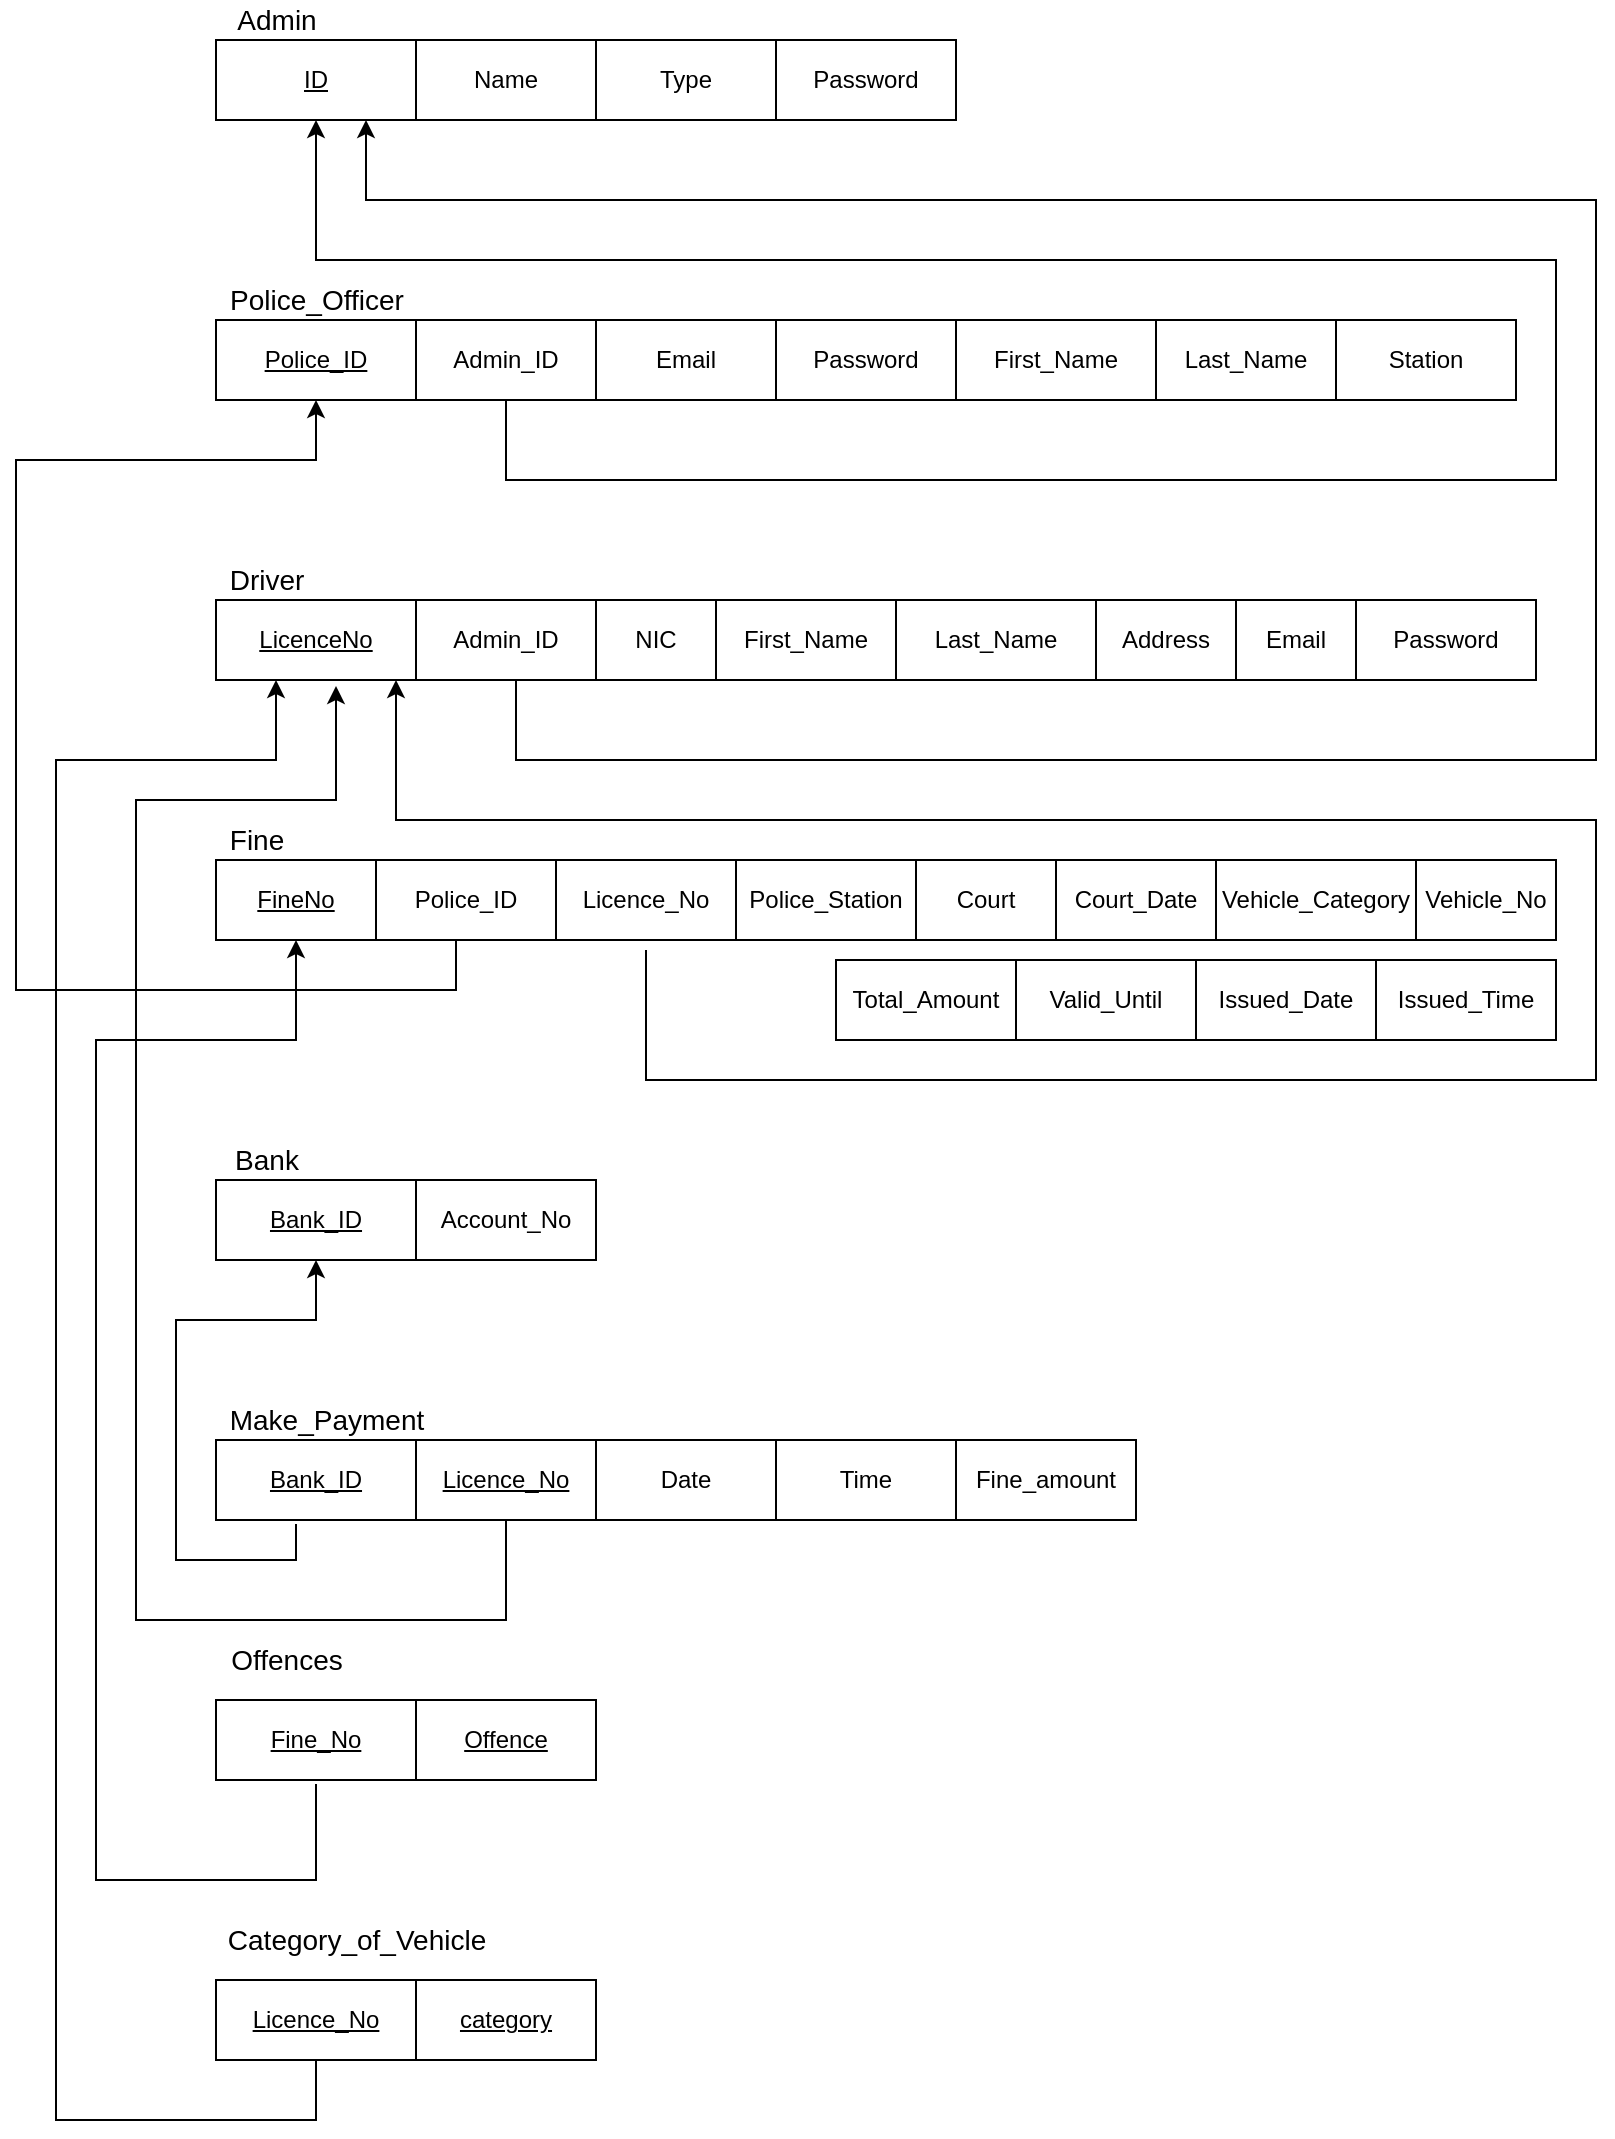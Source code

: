 <mxfile version="12.9.12" type="device"><diagram id="M-Xy5MZf6fK5niCpf5v1" name="Page-1"><mxGraphModel dx="526" dy="378" grid="1" gridSize="10" guides="1" tooltips="1" connect="1" arrows="1" fold="1" page="1" pageScale="1" pageWidth="827" pageHeight="1169" math="0" shadow="0"><root><mxCell id="0"/><mxCell id="1" parent="0"/><mxCell id="SmBCjUTDB5wuTyEj3eWr-1" value="&lt;font style=&quot;font-size: 14px&quot;&gt;Admin&lt;/font&gt;" style="text;html=1;align=center;verticalAlign=middle;resizable=0;points=[];autosize=1;" parent="1" vertex="1"><mxGeometry x="120" y="60" width="60" height="20" as="geometry"/></mxCell><mxCell id="SmBCjUTDB5wuTyEj3eWr-2" value="&lt;font style=&quot;font-size: 14px&quot;&gt;Police_Officer&lt;/font&gt;" style="text;html=1;align=center;verticalAlign=middle;resizable=0;points=[];autosize=1;" parent="1" vertex="1"><mxGeometry x="120" y="200" width="100" height="20" as="geometry"/></mxCell><mxCell id="SmBCjUTDB5wuTyEj3eWr-3" value="&lt;font style=&quot;font-size: 14px&quot;&gt;Driver&lt;/font&gt;" style="text;html=1;align=center;verticalAlign=middle;resizable=0;points=[];autosize=1;" parent="1" vertex="1"><mxGeometry x="120" y="340" width="50" height="20" as="geometry"/></mxCell><mxCell id="SmBCjUTDB5wuTyEj3eWr-4" value="&lt;font style=&quot;font-size: 14px&quot;&gt;Fine&lt;/font&gt;" style="text;html=1;align=center;verticalAlign=middle;resizable=0;points=[];autosize=1;" parent="1" vertex="1"><mxGeometry x="120" y="470" width="40" height="20" as="geometry"/></mxCell><mxCell id="SmBCjUTDB5wuTyEj3eWr-5" value="&lt;font style=&quot;font-size: 14px&quot;&gt;Bank&lt;/font&gt;" style="text;html=1;align=center;verticalAlign=middle;resizable=0;points=[];autosize=1;" parent="1" vertex="1"><mxGeometry x="120" y="630" width="50" height="20" as="geometry"/></mxCell><mxCell id="SmBCjUTDB5wuTyEj3eWr-6" value="&lt;font style=&quot;font-size: 14px&quot;&gt;Make_Payment&lt;/font&gt;" style="text;html=1;align=center;verticalAlign=middle;resizable=0;points=[];autosize=1;" parent="1" vertex="1"><mxGeometry x="120" y="760" width="110" height="20" as="geometry"/></mxCell><mxCell id="SmBCjUTDB5wuTyEj3eWr-7" value="&lt;font style=&quot;font-size: 14px&quot;&gt;Offences&lt;/font&gt;" style="text;html=1;align=center;verticalAlign=middle;resizable=0;points=[];autosize=1;" parent="1" vertex="1"><mxGeometry x="120" y="880" width="70" height="20" as="geometry"/></mxCell><mxCell id="SmBCjUTDB5wuTyEj3eWr-8" value="&lt;u&gt;&lt;font style=&quot;font-size: 12px&quot;&gt;ID&lt;/font&gt;&lt;/u&gt;" style="rounded=0;whiteSpace=wrap;html=1;" parent="1" vertex="1"><mxGeometry x="120" y="80" width="100" height="40" as="geometry"/></mxCell><mxCell id="SmBCjUTDB5wuTyEj3eWr-9" value="Name" style="rounded=0;whiteSpace=wrap;html=1;" parent="1" vertex="1"><mxGeometry x="220" y="80" width="90" height="40" as="geometry"/></mxCell><mxCell id="SmBCjUTDB5wuTyEj3eWr-11" value="Type" style="rounded=0;whiteSpace=wrap;html=1;" parent="1" vertex="1"><mxGeometry x="310" y="80" width="90" height="40" as="geometry"/></mxCell><mxCell id="SmBCjUTDB5wuTyEj3eWr-17" value="&lt;u&gt;&lt;font style=&quot;font-size: 12px&quot;&gt;Police_ID&lt;/font&gt;&lt;/u&gt;" style="rounded=0;whiteSpace=wrap;html=1;" parent="1" vertex="1"><mxGeometry x="120" y="220" width="100" height="40" as="geometry"/></mxCell><mxCell id="SmBCjUTDB5wuTyEj3eWr-18" value="Admin_ID" style="rounded=0;whiteSpace=wrap;html=1;" parent="1" vertex="1"><mxGeometry x="220" y="220" width="90" height="40" as="geometry"/></mxCell><mxCell id="SmBCjUTDB5wuTyEj3eWr-19" value="Email" style="rounded=0;whiteSpace=wrap;html=1;" parent="1" vertex="1"><mxGeometry x="310" y="220" width="90" height="40" as="geometry"/></mxCell><mxCell id="SmBCjUTDB5wuTyEj3eWr-20" value="Password" style="rounded=0;whiteSpace=wrap;html=1;" parent="1" vertex="1"><mxGeometry x="400" y="220" width="90" height="40" as="geometry"/></mxCell><mxCell id="SmBCjUTDB5wuTyEj3eWr-21" value="&lt;u&gt;&lt;font style=&quot;font-size: 12px&quot;&gt;LicenceNo&lt;/font&gt;&lt;/u&gt;" style="rounded=0;whiteSpace=wrap;html=1;" parent="1" vertex="1"><mxGeometry x="120" y="360" width="100" height="40" as="geometry"/></mxCell><mxCell id="SmBCjUTDB5wuTyEj3eWr-22" value="Admin_ID" style="rounded=0;whiteSpace=wrap;html=1;" parent="1" vertex="1"><mxGeometry x="220" y="360" width="90" height="40" as="geometry"/></mxCell><mxCell id="SmBCjUTDB5wuTyEj3eWr-23" value="NIC" style="rounded=0;whiteSpace=wrap;html=1;" parent="1" vertex="1"><mxGeometry x="310" y="360" width="60" height="40" as="geometry"/></mxCell><mxCell id="SmBCjUTDB5wuTyEj3eWr-24" value="First_Name" style="rounded=0;whiteSpace=wrap;html=1;" parent="1" vertex="1"><mxGeometry x="370" y="360" width="90" height="40" as="geometry"/></mxCell><mxCell id="SmBCjUTDB5wuTyEj3eWr-25" value="&lt;font style=&quot;font-size: 12px&quot;&gt;Last_Name&lt;/font&gt;" style="rounded=0;whiteSpace=wrap;html=1;" parent="1" vertex="1"><mxGeometry x="460" y="360" width="100" height="40" as="geometry"/></mxCell><mxCell id="SmBCjUTDB5wuTyEj3eWr-26" value="Address" style="rounded=0;whiteSpace=wrap;html=1;" parent="1" vertex="1"><mxGeometry x="560" y="360" width="70" height="40" as="geometry"/></mxCell><mxCell id="SmBCjUTDB5wuTyEj3eWr-27" value="Email" style="rounded=0;whiteSpace=wrap;html=1;" parent="1" vertex="1"><mxGeometry x="630" y="360" width="60" height="40" as="geometry"/></mxCell><mxCell id="SmBCjUTDB5wuTyEj3eWr-28" value="Password" style="rounded=0;whiteSpace=wrap;html=1;" parent="1" vertex="1"><mxGeometry x="690" y="360" width="90" height="40" as="geometry"/></mxCell><mxCell id="SmBCjUTDB5wuTyEj3eWr-29" value="First_Name" style="rounded=0;whiteSpace=wrap;html=1;" parent="1" vertex="1"><mxGeometry x="490" y="220" width="100" height="40" as="geometry"/></mxCell><mxCell id="SmBCjUTDB5wuTyEj3eWr-30" value="Last_Name" style="rounded=0;whiteSpace=wrap;html=1;" parent="1" vertex="1"><mxGeometry x="590" y="220" width="90" height="40" as="geometry"/></mxCell><mxCell id="SmBCjUTDB5wuTyEj3eWr-31" value="Station" style="rounded=0;whiteSpace=wrap;html=1;" parent="1" vertex="1"><mxGeometry x="680" y="220" width="90" height="40" as="geometry"/></mxCell><mxCell id="SmBCjUTDB5wuTyEj3eWr-33" value="&lt;u&gt;&lt;font style=&quot;font-size: 12px&quot;&gt;FineNo&lt;/font&gt;&lt;/u&gt;" style="rounded=0;whiteSpace=wrap;html=1;" parent="1" vertex="1"><mxGeometry x="120" y="490" width="80" height="40" as="geometry"/></mxCell><mxCell id="SmBCjUTDB5wuTyEj3eWr-34" value="Police_ID" style="rounded=0;whiteSpace=wrap;html=1;" parent="1" vertex="1"><mxGeometry x="200" y="490" width="90" height="40" as="geometry"/></mxCell><mxCell id="SmBCjUTDB5wuTyEj3eWr-48" value="Police_Station" style="rounded=0;whiteSpace=wrap;html=1;" parent="1" vertex="1"><mxGeometry x="380" y="490" width="90" height="40" as="geometry"/></mxCell><mxCell id="SmBCjUTDB5wuTyEj3eWr-35" value="Licence_No" style="rounded=0;whiteSpace=wrap;html=1;" parent="1" vertex="1"><mxGeometry x="290" y="490" width="90" height="40" as="geometry"/></mxCell><mxCell id="SmBCjUTDB5wuTyEj3eWr-36" value="Court" style="rounded=0;whiteSpace=wrap;html=1;" parent="1" vertex="1"><mxGeometry x="470" y="490" width="70" height="40" as="geometry"/></mxCell><mxCell id="SmBCjUTDB5wuTyEj3eWr-37" value="&lt;font style=&quot;font-size: 12px&quot;&gt;Court_Date&lt;/font&gt;" style="rounded=0;whiteSpace=wrap;html=1;" parent="1" vertex="1"><mxGeometry x="540" y="490" width="80" height="40" as="geometry"/></mxCell><mxCell id="SmBCjUTDB5wuTyEj3eWr-38" value="Vehicle_Category" style="rounded=0;whiteSpace=wrap;html=1;" parent="1" vertex="1"><mxGeometry x="620" y="490" width="100" height="40" as="geometry"/></mxCell><mxCell id="SmBCjUTDB5wuTyEj3eWr-39" value="Total_Amount" style="rounded=0;whiteSpace=wrap;html=1;" parent="1" vertex="1"><mxGeometry x="430" y="540" width="90" height="40" as="geometry"/></mxCell><mxCell id="SmBCjUTDB5wuTyEj3eWr-41" value="Valid_Until" style="rounded=0;whiteSpace=wrap;html=1;" parent="1" vertex="1"><mxGeometry x="520" y="540" width="90" height="40" as="geometry"/></mxCell><mxCell id="SmBCjUTDB5wuTyEj3eWr-43" value="Issued_Date" style="rounded=0;whiteSpace=wrap;html=1;" parent="1" vertex="1"><mxGeometry x="610" y="540" width="90" height="40" as="geometry"/></mxCell><mxCell id="SmBCjUTDB5wuTyEj3eWr-46" value="Issued_Time" style="rounded=0;whiteSpace=wrap;html=1;" parent="1" vertex="1"><mxGeometry x="700" y="540" width="90" height="40" as="geometry"/></mxCell><mxCell id="SmBCjUTDB5wuTyEj3eWr-40" value="Vehicle_No" style="rounded=0;whiteSpace=wrap;html=1;" parent="1" vertex="1"><mxGeometry x="720" y="490" width="70" height="40" as="geometry"/></mxCell><mxCell id="SmBCjUTDB5wuTyEj3eWr-50" value="&lt;u&gt;&lt;font style=&quot;font-size: 12px&quot;&gt;Bank_ID&lt;/font&gt;&lt;/u&gt;" style="rounded=0;whiteSpace=wrap;html=1;" parent="1" vertex="1"><mxGeometry x="120" y="650" width="100" height="40" as="geometry"/></mxCell><mxCell id="SmBCjUTDB5wuTyEj3eWr-51" value="Account_No" style="rounded=0;whiteSpace=wrap;html=1;" parent="1" vertex="1"><mxGeometry x="220" y="650" width="90" height="40" as="geometry"/></mxCell><mxCell id="SmBCjUTDB5wuTyEj3eWr-52" value="Fine_amount" style="rounded=0;whiteSpace=wrap;html=1;" parent="1" vertex="1"><mxGeometry x="490" y="780" width="90" height="40" as="geometry"/></mxCell><mxCell id="SmBCjUTDB5wuTyEj3eWr-54" value="&lt;u&gt;&lt;font style=&quot;font-size: 12px&quot;&gt;Bank_ID&lt;/font&gt;&lt;/u&gt;" style="rounded=0;whiteSpace=wrap;html=1;" parent="1" vertex="1"><mxGeometry x="120" y="780" width="100" height="40" as="geometry"/></mxCell><mxCell id="SmBCjUTDB5wuTyEj3eWr-55" value="&lt;u&gt;Licence_No&lt;/u&gt;" style="rounded=0;whiteSpace=wrap;html=1;" parent="1" vertex="1"><mxGeometry x="220" y="780" width="90" height="40" as="geometry"/></mxCell><mxCell id="SmBCjUTDB5wuTyEj3eWr-56" value="Date" style="rounded=0;whiteSpace=wrap;html=1;" parent="1" vertex="1"><mxGeometry x="310" y="780" width="90" height="40" as="geometry"/></mxCell><mxCell id="SmBCjUTDB5wuTyEj3eWr-57" value="Time" style="rounded=0;whiteSpace=wrap;html=1;" parent="1" vertex="1"><mxGeometry x="400" y="780" width="90" height="40" as="geometry"/></mxCell><mxCell id="SmBCjUTDB5wuTyEj3eWr-62" value="&lt;font style=&quot;font-size: 14px&quot;&gt;Category_of_Vehicle&lt;/font&gt;" style="text;html=1;align=center;verticalAlign=middle;resizable=0;points=[];autosize=1;" parent="1" vertex="1"><mxGeometry x="120" y="1020" width="140" height="20" as="geometry"/></mxCell><mxCell id="SmBCjUTDB5wuTyEj3eWr-63" value="&lt;u&gt;&lt;font style=&quot;font-size: 12px&quot;&gt;Fine_No&lt;/font&gt;&lt;/u&gt;" style="rounded=0;whiteSpace=wrap;html=1;" parent="1" vertex="1"><mxGeometry x="120" y="910" width="100" height="40" as="geometry"/></mxCell><mxCell id="SmBCjUTDB5wuTyEj3eWr-64" value="&lt;u&gt;Offence&lt;/u&gt;" style="rounded=0;whiteSpace=wrap;html=1;" parent="1" vertex="1"><mxGeometry x="220" y="910" width="90" height="40" as="geometry"/></mxCell><mxCell id="SmBCjUTDB5wuTyEj3eWr-74" value="" style="edgeStyle=orthogonalEdgeStyle;rounded=0;orthogonalLoop=1;jettySize=auto;html=1;" parent="1" source="SmBCjUTDB5wuTyEj3eWr-67" edge="1"><mxGeometry relative="1" as="geometry"><mxPoint x="150" y="400" as="targetPoint"/><Array as="points"><mxPoint x="170" y="1120"/><mxPoint x="40" y="1120"/><mxPoint x="40" y="440"/><mxPoint x="150" y="440"/></Array></mxGeometry></mxCell><mxCell id="SmBCjUTDB5wuTyEj3eWr-67" value="&lt;u&gt;&lt;font style=&quot;font-size: 12px&quot;&gt;Licence_No&lt;/font&gt;&lt;/u&gt;" style="rounded=0;whiteSpace=wrap;html=1;" parent="1" vertex="1"><mxGeometry x="120" y="1050" width="100" height="40" as="geometry"/></mxCell><mxCell id="SmBCjUTDB5wuTyEj3eWr-68" value="&lt;u&gt;category&lt;/u&gt;" style="rounded=0;whiteSpace=wrap;html=1;" parent="1" vertex="1"><mxGeometry x="220" y="1050" width="90" height="40" as="geometry"/></mxCell><mxCell id="SmBCjUTDB5wuTyEj3eWr-75" value="" style="edgeStyle=orthogonalEdgeStyle;rounded=0;orthogonalLoop=1;jettySize=auto;html=1;" parent="1" edge="1"><mxGeometry relative="1" as="geometry"><mxPoint x="170" y="952" as="sourcePoint"/><mxPoint x="160" y="530" as="targetPoint"/><Array as="points"><mxPoint x="170" y="1000"/><mxPoint x="60" y="1000"/><mxPoint x="60" y="580"/><mxPoint x="160" y="580"/></Array></mxGeometry></mxCell><mxCell id="SmBCjUTDB5wuTyEj3eWr-77" value="" style="edgeStyle=orthogonalEdgeStyle;rounded=0;orthogonalLoop=1;jettySize=auto;html=1;" parent="1" edge="1"><mxGeometry relative="1" as="geometry"><mxPoint x="160" y="822" as="sourcePoint"/><mxPoint x="170" y="690" as="targetPoint"/><Array as="points"><mxPoint x="160" y="840"/><mxPoint x="100" y="840"/><mxPoint x="100" y="720"/><mxPoint x="170" y="720"/></Array></mxGeometry></mxCell><mxCell id="SmBCjUTDB5wuTyEj3eWr-78" value="" style="edgeStyle=orthogonalEdgeStyle;rounded=0;orthogonalLoop=1;jettySize=auto;html=1;exitX=0.5;exitY=1;exitDx=0;exitDy=0;entryX=0.6;entryY=1.075;entryDx=0;entryDy=0;entryPerimeter=0;" parent="1" source="SmBCjUTDB5wuTyEj3eWr-55" target="SmBCjUTDB5wuTyEj3eWr-21" edge="1"><mxGeometry relative="1" as="geometry"><mxPoint x="170" y="832" as="sourcePoint"/><mxPoint x="180" y="440" as="targetPoint"/><Array as="points"><mxPoint x="265" y="870"/><mxPoint x="80" y="870"/><mxPoint x="80" y="460"/><mxPoint x="180" y="460"/></Array></mxGeometry></mxCell><mxCell id="SmBCjUTDB5wuTyEj3eWr-79" value="" style="edgeStyle=orthogonalEdgeStyle;rounded=0;orthogonalLoop=1;jettySize=auto;html=1;entryX=0.5;entryY=1;entryDx=0;entryDy=0;" parent="1" source="SmBCjUTDB5wuTyEj3eWr-34" target="SmBCjUTDB5wuTyEj3eWr-17" edge="1"><mxGeometry relative="1" as="geometry"><mxPoint x="240" y="537" as="sourcePoint"/><mxPoint x="250" y="405" as="targetPoint"/><Array as="points"><mxPoint x="240" y="555"/><mxPoint x="20" y="555"/><mxPoint x="20" y="290"/><mxPoint x="170" y="290"/></Array></mxGeometry></mxCell><mxCell id="SmBCjUTDB5wuTyEj3eWr-80" value="" style="edgeStyle=orthogonalEdgeStyle;rounded=0;orthogonalLoop=1;jettySize=auto;html=1;" parent="1" edge="1"><mxGeometry relative="1" as="geometry"><mxPoint x="335" y="535" as="sourcePoint"/><mxPoint x="210" y="400" as="targetPoint"/><Array as="points"><mxPoint x="335" y="600"/><mxPoint x="810" y="600"/><mxPoint x="810" y="470"/><mxPoint x="210" y="470"/></Array></mxGeometry></mxCell><mxCell id="SmBCjUTDB5wuTyEj3eWr-81" value="" style="edgeStyle=orthogonalEdgeStyle;rounded=0;orthogonalLoop=1;jettySize=auto;html=1;" parent="1" edge="1"><mxGeometry relative="1" as="geometry"><mxPoint x="270" y="400" as="sourcePoint"/><mxPoint x="195" y="120" as="targetPoint"/><Array as="points"><mxPoint x="270" y="440"/><mxPoint x="810" y="440"/><mxPoint x="810" y="160"/><mxPoint x="195" y="160"/></Array></mxGeometry></mxCell><mxCell id="SmBCjUTDB5wuTyEj3eWr-82" value="" style="edgeStyle=orthogonalEdgeStyle;rounded=0;orthogonalLoop=1;jettySize=auto;html=1;entryX=0.5;entryY=1;entryDx=0;entryDy=0;" parent="1" target="SmBCjUTDB5wuTyEj3eWr-8" edge="1"><mxGeometry relative="1" as="geometry"><mxPoint x="265" y="260" as="sourcePoint"/><mxPoint x="190" y="-20" as="targetPoint"/><Array as="points"><mxPoint x="265" y="300"/><mxPoint x="790" y="300"/><mxPoint x="790" y="190"/><mxPoint x="170" y="190"/></Array></mxGeometry></mxCell><mxCell id="bndqrca-kGeA2VYsJi0E-1" value="Password" style="rounded=0;whiteSpace=wrap;html=1;" parent="1" vertex="1"><mxGeometry x="400" y="80" width="90" height="40" as="geometry"/></mxCell></root></mxGraphModel></diagram></mxfile>